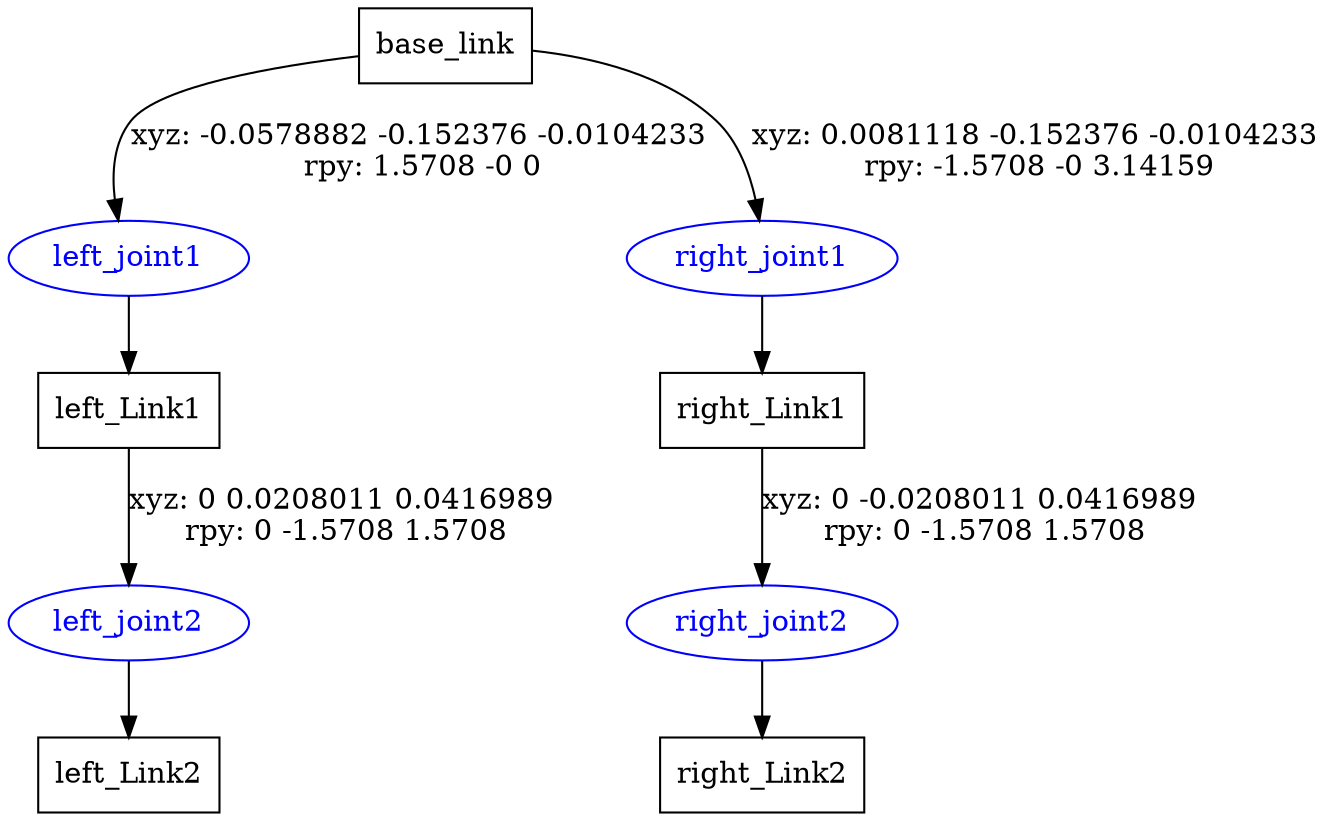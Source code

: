 digraph G {
node [shape=box];
"base_link" [label="base_link"];
"left_Link1" [label="left_Link1"];
"left_Link2" [label="left_Link2"];
"right_Link1" [label="right_Link1"];
"right_Link2" [label="right_Link2"];
node [shape=ellipse, color=blue, fontcolor=blue];
"base_link" -> "left_joint1" [label="xyz: -0.0578882 -0.152376 -0.0104233 \nrpy: 1.5708 -0 0"]
"left_joint1" -> "left_Link1"
"left_Link1" -> "left_joint2" [label="xyz: 0 0.0208011 0.0416989 \nrpy: 0 -1.5708 1.5708"]
"left_joint2" -> "left_Link2"
"base_link" -> "right_joint1" [label="xyz: 0.0081118 -0.152376 -0.0104233 \nrpy: -1.5708 -0 3.14159"]
"right_joint1" -> "right_Link1"
"right_Link1" -> "right_joint2" [label="xyz: 0 -0.0208011 0.0416989 \nrpy: 0 -1.5708 1.5708"]
"right_joint2" -> "right_Link2"
}
